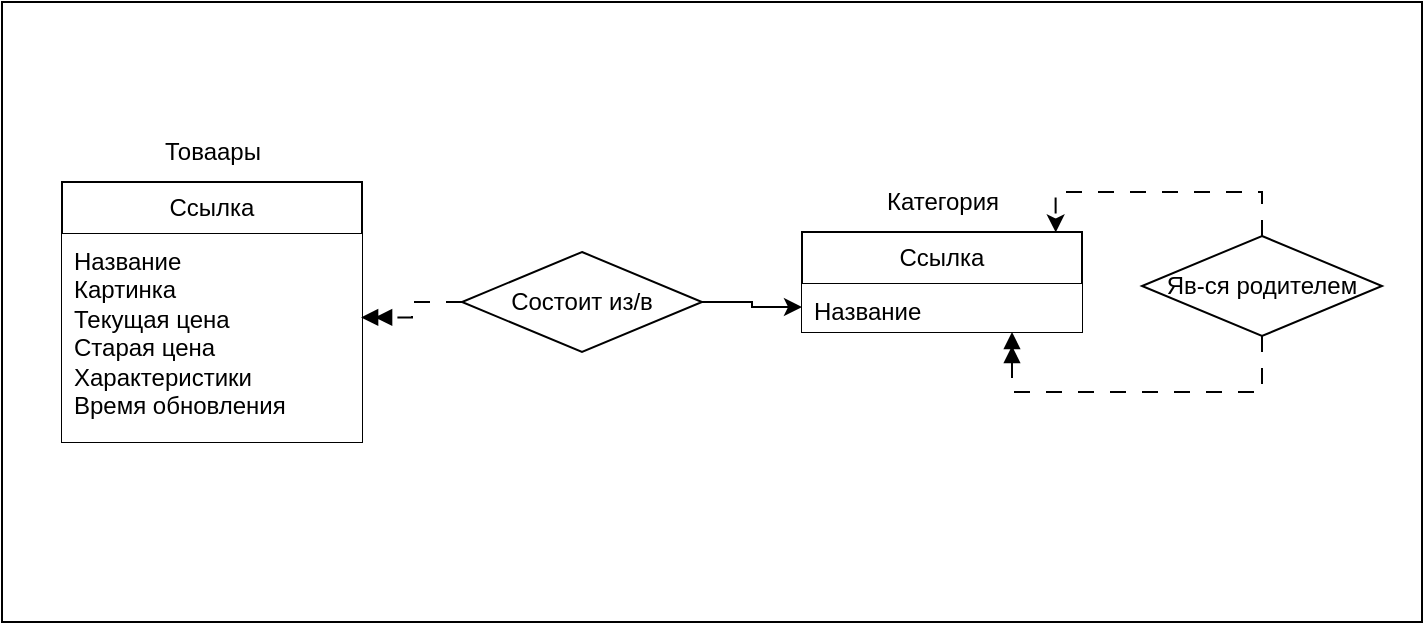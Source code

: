 <mxfile version="28.1.1">
  <diagram name="Страница — 1" id="Jow1OeaFJOFXGX1taunX">
    <mxGraphModel dx="1502" dy="383" grid="1" gridSize="10" guides="1" tooltips="1" connect="1" arrows="1" fold="1" page="1" pageScale="1" pageWidth="827" pageHeight="1169" math="0" shadow="0">
      <root>
        <mxCell id="0" />
        <mxCell id="1" parent="0" />
        <mxCell id="_3fbcZ-UaFknPs5vjPvc-5" value="" style="rounded=0;whiteSpace=wrap;html=1;" parent="1" vertex="1">
          <mxGeometry x="-10" y="235" width="710" height="310" as="geometry" />
        </mxCell>
        <mxCell id="z3YhTsL_gDp53mxOZ--C-1" value="Ссылка" style="swimlane;fontStyle=0;childLayout=stackLayout;horizontal=1;startSize=26;horizontalStack=0;resizeParent=1;resizeParentMax=0;resizeLast=0;collapsible=1;marginBottom=0;whiteSpace=wrap;html=1;fillColor=default;" parent="1" vertex="1">
          <mxGeometry x="20" y="325" width="150" height="130" as="geometry" />
        </mxCell>
        <mxCell id="z3YhTsL_gDp53mxOZ--C-2" value="Название&lt;div&gt;Картинка&lt;/div&gt;&lt;div&gt;Текущая цена&lt;/div&gt;&lt;div&gt;Старая цена&lt;/div&gt;&lt;div&gt;&lt;span style=&quot;background-color: transparent; color: light-dark(rgb(0, 0, 0), rgb(255, 255, 255));&quot;&gt;Характеристики&lt;/span&gt;&lt;/div&gt;&lt;div&gt;&lt;span style=&quot;background-color: transparent; color: light-dark(rgb(0, 0, 0), rgb(255, 255, 255));&quot;&gt;Время обновления&lt;/span&gt;&lt;/div&gt;" style="text;align=left;verticalAlign=top;spacingLeft=4;spacingRight=4;overflow=hidden;rotatable=0;points=[[0,0.5],[1,0.5]];portConstraint=eastwest;whiteSpace=wrap;html=1;fillColor=default;" parent="z3YhTsL_gDp53mxOZ--C-1" vertex="1">
          <mxGeometry y="26" width="150" height="104" as="geometry" />
        </mxCell>
        <mxCell id="z3YhTsL_gDp53mxOZ--C-5" value="Товаары" style="text;html=1;align=center;verticalAlign=middle;resizable=0;points=[];autosize=1;strokeColor=none;fillColor=none;" parent="1" vertex="1">
          <mxGeometry x="60" y="295" width="70" height="30" as="geometry" />
        </mxCell>
        <mxCell id="z3YhTsL_gDp53mxOZ--C-6" value="Ссылка" style="swimlane;fontStyle=0;childLayout=stackLayout;horizontal=1;startSize=26;horizontalStack=0;resizeParent=1;resizeParentMax=0;resizeLast=0;collapsible=1;marginBottom=0;whiteSpace=wrap;html=1;" parent="1" vertex="1">
          <mxGeometry x="390" y="350" width="140" height="50" as="geometry" />
        </mxCell>
        <mxCell id="_3fbcZ-UaFknPs5vjPvc-3" value="Название" style="text;align=left;verticalAlign=top;spacingLeft=4;spacingRight=4;overflow=hidden;rotatable=0;points=[[0,0.5],[1,0.5]];portConstraint=eastwest;whiteSpace=wrap;html=1;fillColor=default;" parent="z3YhTsL_gDp53mxOZ--C-6" vertex="1">
          <mxGeometry y="26" width="140" height="24" as="geometry" />
        </mxCell>
        <mxCell id="z3YhTsL_gDp53mxOZ--C-10" value="Категория" style="text;html=1;align=center;verticalAlign=middle;resizable=0;points=[];autosize=1;strokeColor=none;fillColor=none;" parent="1" vertex="1">
          <mxGeometry x="420" y="320" width="80" height="30" as="geometry" />
        </mxCell>
        <mxCell id="z3YhTsL_gDp53mxOZ--C-13" style="edgeStyle=orthogonalEdgeStyle;rounded=0;orthogonalLoop=1;jettySize=auto;html=1;exitX=1;exitY=0.5;exitDx=0;exitDy=0;entryX=0;entryY=0.75;entryDx=0;entryDy=0;endArrow=classic;endFill=1;" parent="1" source="z3YhTsL_gDp53mxOZ--C-11" target="z3YhTsL_gDp53mxOZ--C-6" edge="1">
          <mxGeometry relative="1" as="geometry">
            <mxPoint x="340" y="395" as="sourcePoint" />
          </mxGeometry>
        </mxCell>
        <mxCell id="z3YhTsL_gDp53mxOZ--C-11" value="Состоит из/в" style="rhombus;whiteSpace=wrap;html=1;" parent="1" vertex="1">
          <mxGeometry x="220" y="360" width="120" height="50" as="geometry" />
        </mxCell>
        <mxCell id="z3YhTsL_gDp53mxOZ--C-12" style="edgeStyle=orthogonalEdgeStyle;rounded=0;orthogonalLoop=1;jettySize=auto;html=1;exitX=0;exitY=0.5;exitDx=0;exitDy=0;entryX=0.997;entryY=0.401;entryDx=0;entryDy=0;entryPerimeter=0;endArrow=doubleBlock;endFill=1;dashed=1;dashPattern=8 8;" parent="1" source="z3YhTsL_gDp53mxOZ--C-11" target="z3YhTsL_gDp53mxOZ--C-2" edge="1">
          <mxGeometry relative="1" as="geometry" />
        </mxCell>
        <mxCell id="z3YhTsL_gDp53mxOZ--C-16" style="edgeStyle=orthogonalEdgeStyle;rounded=0;orthogonalLoop=1;jettySize=auto;html=1;exitX=0.5;exitY=1;exitDx=0;exitDy=0;entryX=0.75;entryY=1;entryDx=0;entryDy=0;endArrow=doubleBlock;endFill=1;dashed=1;dashPattern=8 8;" parent="1" source="z3YhTsL_gDp53mxOZ--C-14" target="z3YhTsL_gDp53mxOZ--C-6" edge="1">
          <mxGeometry relative="1" as="geometry">
            <Array as="points">
              <mxPoint x="620" y="430" />
              <mxPoint x="495" y="430" />
            </Array>
          </mxGeometry>
        </mxCell>
        <mxCell id="z3YhTsL_gDp53mxOZ--C-14" value="Яв-ся родителем" style="rhombus;whiteSpace=wrap;html=1;" parent="1" vertex="1">
          <mxGeometry x="560" y="352" width="120" height="50" as="geometry" />
        </mxCell>
        <mxCell id="z3YhTsL_gDp53mxOZ--C-15" style="edgeStyle=orthogonalEdgeStyle;rounded=0;orthogonalLoop=1;jettySize=auto;html=1;exitX=0.5;exitY=0;exitDx=0;exitDy=0;entryX=0.906;entryY=0.004;entryDx=0;entryDy=0;entryPerimeter=0;dashed=1;dashPattern=8 8;" parent="1" source="z3YhTsL_gDp53mxOZ--C-14" target="z3YhTsL_gDp53mxOZ--C-6" edge="1">
          <mxGeometry relative="1" as="geometry" />
        </mxCell>
      </root>
    </mxGraphModel>
  </diagram>
</mxfile>
